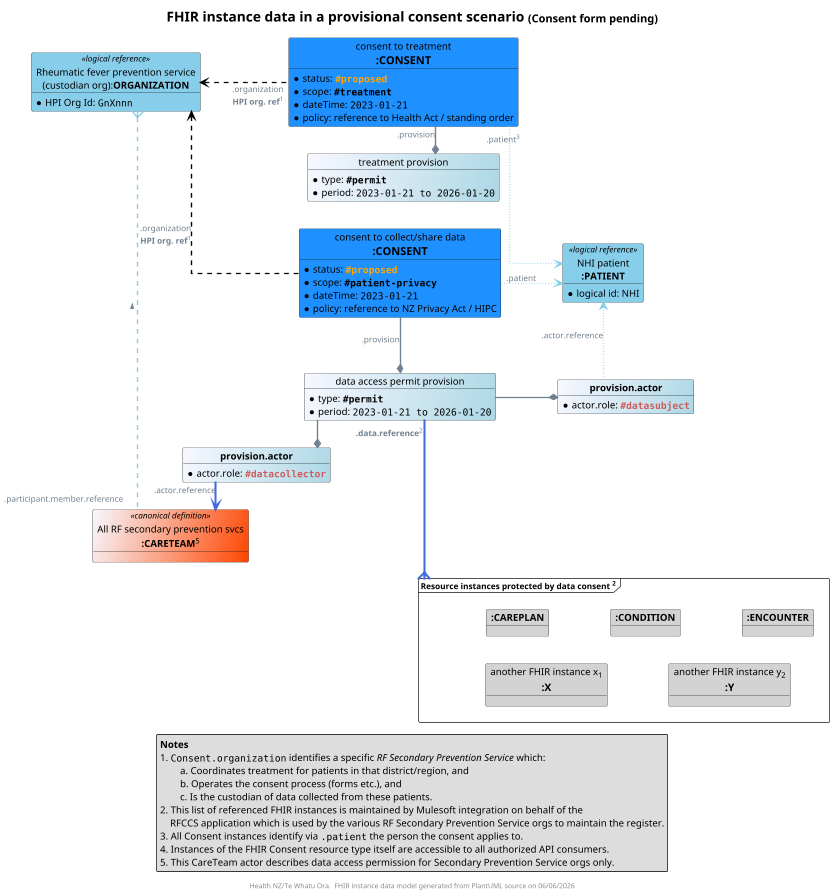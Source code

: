 @startuml obj-FHIR-data-consent-provisional

top to bottom direction
skinparam dpi 200
allow_mixing
scale 400 width

skinparam ActivityDiamondBackgroundColor #RoyalBlue
skinparam ArrowColor #SlateGrey   
skinparam ArrowFontColor #RoyalBlue
skinparam ArrowFontColor #SlateGrey  
skinparam ArrowFontSize 12
skinparam ArrowMessageAlignment left
skinparam BoxPadding 10
skinparam linetype ortho
skinparam nodesep 90
skinparam ranksep 40
skinparam roundcorner 5
skinparam sequenceArrowThickness 2
skinparam TitleFontSize 20

title FHIR instance data in a provisional consent scenario <size:16>(Consent form pending)</size>

!procedure $Coding($Alias,$System,$Code,$Display)
  object "<color:GhostWhite>$System" as $Alias #MediumPurple {
    <color:GhostWhite><size:11>**$Code**-$Display
  }
!endprocedure

object "consent to treatment\n<size:16>**:CONSENT**" as TREATCONSENT #DodgerBlue {
  * status: ""<color:Orange>**#proposed**</color>""
  * scope: ""**#treatment**""
  * dateTime: ""2023-01-21""
  * policy: reference to Health Act / standing order
}

object "treatment provision" as TP #GhostWhite/LightBlue  {
  * type: **""#permit""**
  * period: ""2023-01-21 to 2026-01-20""
}

object "consent to collect/share data\n<size:16>**:CONSENT**" as DATACONSENT #DodgerBlue {
  * status: ""<color:Orange>**#proposed**</color>""
  * scope: ""**#patient-privacy**""
  * dateTime: ""2023-01-21""
  * policy: reference to NZ Privacy Act / HIPC
}

object "data access permit provision" as DAP #GhostWhite/LightBlue  {
  * type: **""#permit""**
  * period: ""2023-01-21 to 2026-01-20""
}

object "All RF secondary prevention svcs\n**:CARETEAM**<sup>5</sup>" as CARETEAM <<canonical definition>> #GhostWhite/OrangeRed

object "**provision.actor**" as ORGACTOR #GhostWhite/LightBlue {
  * actor.role: ""<color:#IndianRed>**#datacollector**""
}

object "**provision.actor**" as SUBJECTACTOR #GhostWhite/LightBlue {
  * actor.role: ""<color:#IndianRed>**#datasubject**""
}

' resources in other repos
object "NHI patient\n**:PATIENT**" as PATIENT <<logical reference>> #SkyBlue {
  * logical id: NHI
}

object "Rheumatic fever prevention service\n(custodian org):**ORGANIZATION**" as HPI <<logical reference>> #SkyBlue {
  * HPI Org Id: ""GnXnnn""
}

frame "<size:12>Resource instances protected by data consent <sup>2</sup>" as COVERED {
'  object "patient's responses\n<size:12>**:QUESTIONNAIRERESPONSE**" as QRC #LightSalmon
  object "<size:14>**:CAREPLAN**" as R1 #LightGray
  object "<size:14>**:CONDITION**" as R2 #LightGray
  object "<size:14>**:ENCOUNTER**" as R3 #LightGray
  object "another FHIR instance x<sub>1</sub>\n**<size:15>:X**" as Another1 #LightGray
  object "another FHIR instance y<sub>2</sub>\n**<size:15>:Y**" as Another2 #LightGray

}

' positioning
TREATCONSENT -[hidden]d- TP
TP -[hidden]d- DATACONSENT

' connectors
DAP "**.data.reference**<sup>2</sup>" -[thickness=3,#RoyalBlue]d---{ COVERED 
DAP --* ORGACTOR
DAP -r-* SUBJECTACTOR

TREATCONSENT ".patient<sup>3</sup>" -[dotted,#SkyBlue]-> PATIENT
TREATCONSENT -[norank]-* TP : "".provision""
TREATCONSENT -[dashed,#Black]l-> HPI: .organization\n**HPI org. ref**<sup>1</sup>

DATACONSENT ".patient" -[dotted,#SkyBlue]r--> PATIENT
DATACONSENT -d--* DAP : "".provision""
DATACONSENT -[dashed,#Black,norank]--> HPI: .organization\n**HPI org. ref**<sup>1</sup>

ORGACTOR -[thickness=3,#RoyalBlue]-> CARETEAM: .actor.reference
SUBJECTACTOR  -[dotted,#SkyBlue,norank]-> PATIENT: .actor.reference

CARETEAM "\n.participant.member.reference" -[dashed,#SkyBlue]l--{ HPI: > 


legend bottom
  **Notes**
  1. ""Consent.organization"" identifies a specific //RF Secondary Prevention Service// which:
      \ta. Coordinates treatment for patients in that district/region, and
      \tb. Operates the consent process (forms etc.), and
      \tc. Is the custodian of data collected from these patients.
  2. This list of referenced FHIR instances is maintained by Mulesoft integration on behalf of the  
      RFCCS application which is used by the various RF Secondary Prevention Service orgs to maintain the register.
  3. All Consent instances identify via "".patient"" the person the consent applies to.
  4. Instances of the FHIR Consent resource type itself are accessible to all authorized API consumers.
  5. This CareTeam actor describes data access permission for Secondary Prevention Service orgs only.
endlegend

footer "Health NZ/Te Whatu Ora.  FHIR instance data model generated from PlantUML source on %date('dd/MM/yyyy')"

@enduml